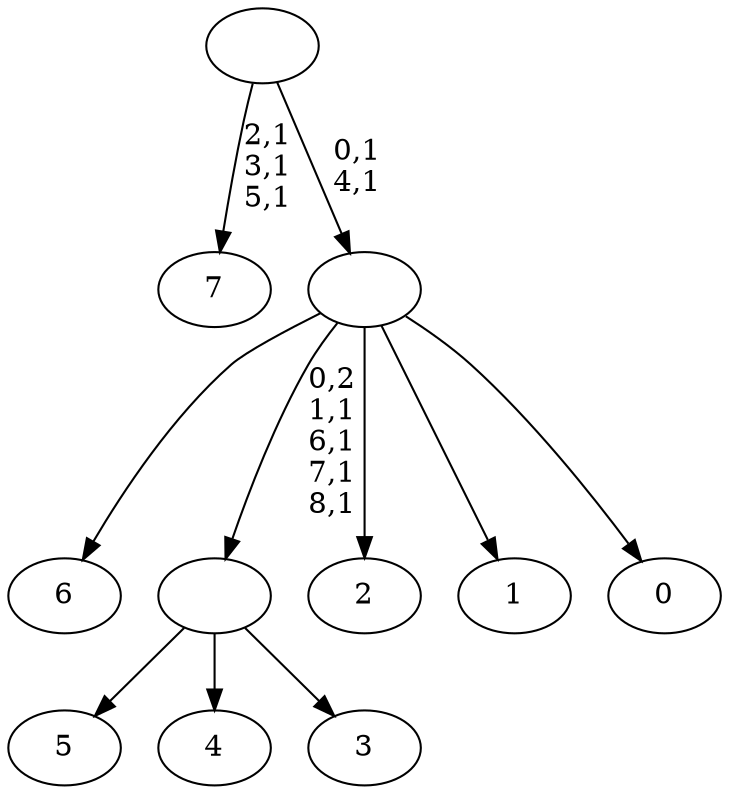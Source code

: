digraph T {
	17 [label="7"]
	13 [label="6"]
	12 [label="5"]
	11 [label="4"]
	10 [label="3"]
	9 [label=""]
	5 [label="2"]
	4 [label="1"]
	3 [label="0"]
	2 [label=""]
	0 [label=""]
	9 -> 12 [label=""]
	9 -> 11 [label=""]
	9 -> 10 [label=""]
	2 -> 9 [label="0,2\n1,1\n6,1\n7,1\n8,1"]
	2 -> 13 [label=""]
	2 -> 5 [label=""]
	2 -> 4 [label=""]
	2 -> 3 [label=""]
	0 -> 2 [label="0,1\n4,1"]
	0 -> 17 [label="2,1\n3,1\n5,1"]
}
